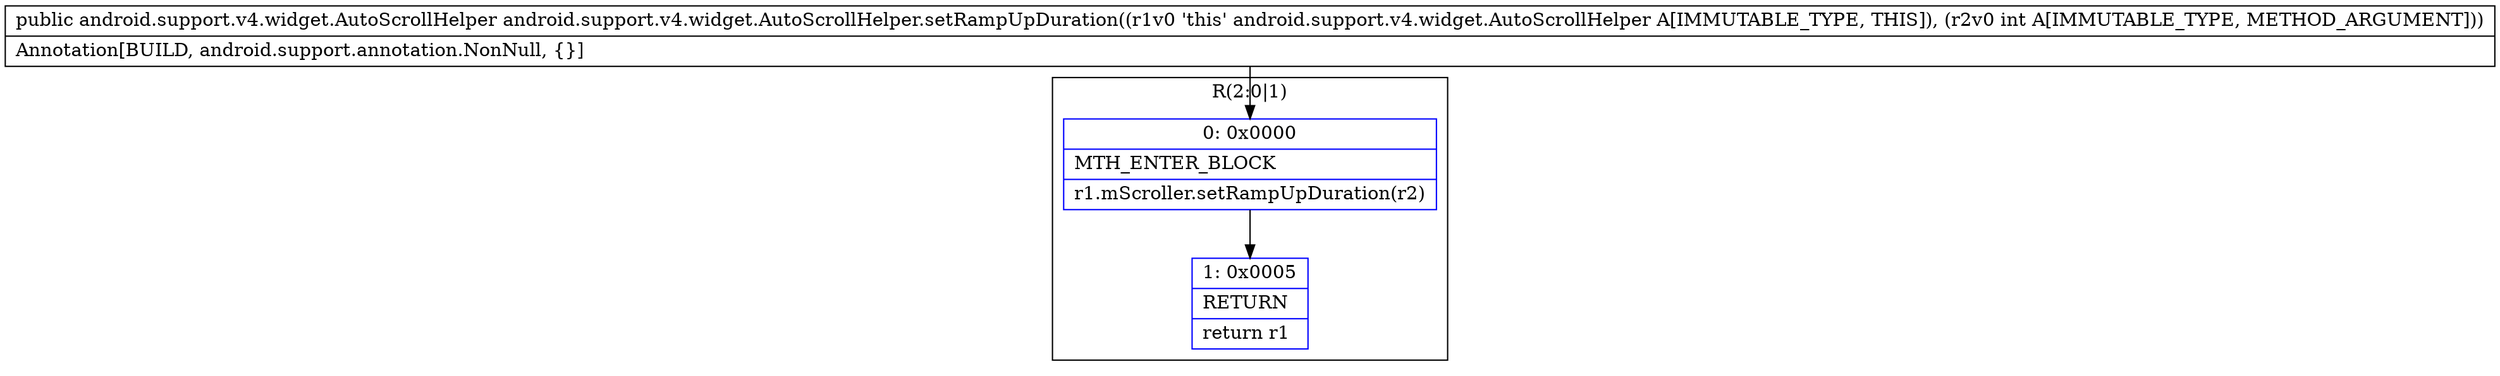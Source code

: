 digraph "CFG forandroid.support.v4.widget.AutoScrollHelper.setRampUpDuration(I)Landroid\/support\/v4\/widget\/AutoScrollHelper;" {
subgraph cluster_Region_1941926252 {
label = "R(2:0|1)";
node [shape=record,color=blue];
Node_0 [shape=record,label="{0\:\ 0x0000|MTH_ENTER_BLOCK\l|r1.mScroller.setRampUpDuration(r2)\l}"];
Node_1 [shape=record,label="{1\:\ 0x0005|RETURN\l|return r1\l}"];
}
MethodNode[shape=record,label="{public android.support.v4.widget.AutoScrollHelper android.support.v4.widget.AutoScrollHelper.setRampUpDuration((r1v0 'this' android.support.v4.widget.AutoScrollHelper A[IMMUTABLE_TYPE, THIS]), (r2v0 int A[IMMUTABLE_TYPE, METHOD_ARGUMENT]))  | Annotation[BUILD, android.support.annotation.NonNull, \{\}]\l}"];
MethodNode -> Node_0;
Node_0 -> Node_1;
}

